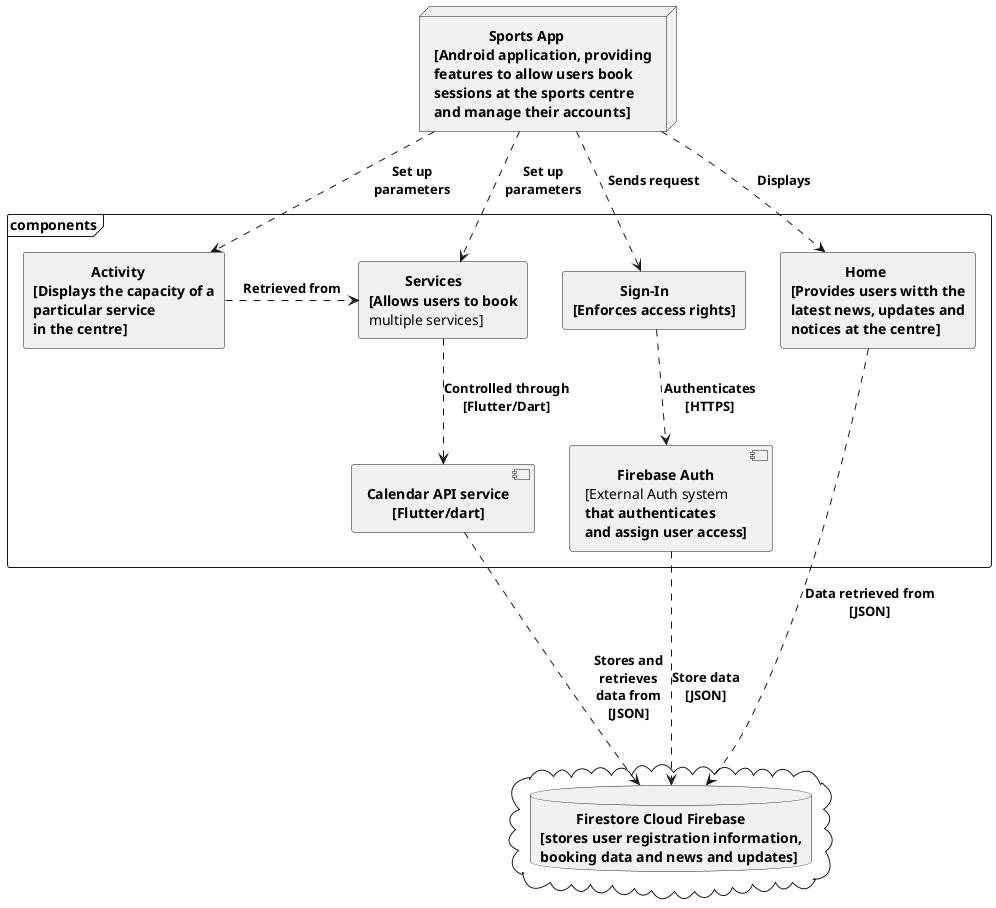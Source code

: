 @startuml client-server architecture
top to bottom direction
node app as "               <b>Sports App\n<b>[Android application, providing\n<b>features to allow users book\n<b>sessions at the sports centre\n<b>and manage their accounts]"
cloud {
    database data as "          <b>Firestore Cloud Firebase \n<b>[stores user registration information,\n<b>booking data and news and updates]"
}
frame components{
    component calendar as "<b>Calendar API service\n       <b>[Flutter/dart]"
    component auth as "         <b>Firebase Auth \n[External Auth system \n<b>that authenticates \n<b>and assign user access]"
    rectangle service as "          <b>Services\n<b>[Allows users to book\nmultiple services]"
    rectangle activity as "                <b>Activity\n<b>[Displays the capacity of a\n<b>particular service\n<b>in the centre]"
    rectangle home as "               <b>Home\n<b>[Provides users witth the\n<b>latest news, updates and\n<b>notices at the centre]"
    rectangle sign as "             <b>Sign-In\n<b>[Enforces access rights]"
    app ..> sign : <b>Sends request
    app ..> home :<b>Displays
    app ..> service : <b>Set up\n<b>parameters
    app ..> activity : <b>Set up\n<b>parameters
    activity .right-> service: <b>Retrieved from
    sign ..> auth : <b>Authenticates\n<b>[HTTPS]
    auth ..> data : <b>Store data\n<b>[JSON]
    service ..> calendar : <b>Controlled through\n<b>[Flutter/Dart]
    calendar ...> data : <b>Stores and\n<b>retrieves\n<b>data from\n<b>[JSON]
    home .> data : <b>Data retrieved from\n<b>[JSON]
}
@enduml